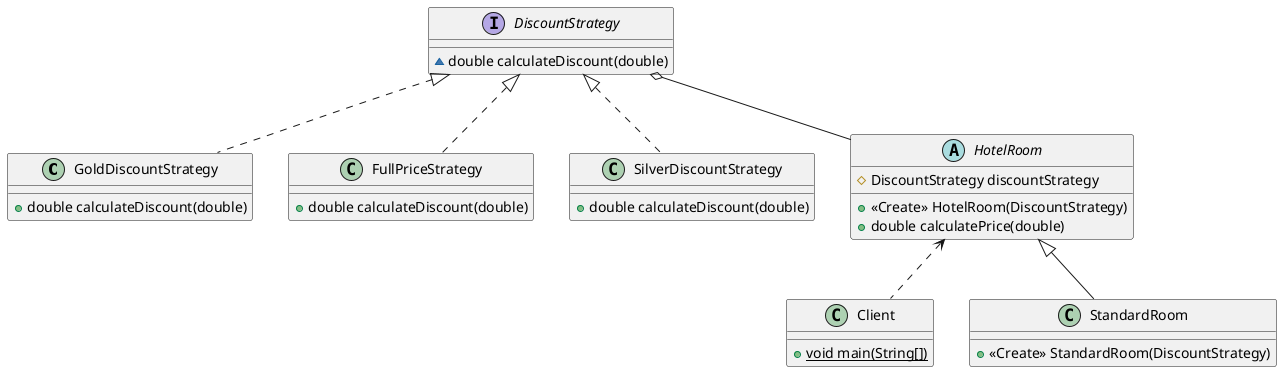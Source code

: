 @startuml
class GoldDiscountStrategy {
+ double calculateDiscount(double)
}

class Client {
+ {static} void main(String[])
}

class FullPriceStrategy {
+ double calculateDiscount(double)
}

class SilverDiscountStrategy {
+ double calculateDiscount(double)
}

class StandardRoom {
+ <<Create>> StandardRoom(DiscountStrategy)
}

interface DiscountStrategy {
~ double calculateDiscount(double)
}

abstract class HotelRoom {
# DiscountStrategy discountStrategy
+ <<Create>> HotelRoom(DiscountStrategy)
+ double calculatePrice(double)
}




DiscountStrategy <|.. GoldDiscountStrategy
DiscountStrategy <|.. FullPriceStrategy
DiscountStrategy <|.. SilverDiscountStrategy
HotelRoom <|-- StandardRoom
DiscountStrategy o-- HotelRoom
HotelRoom <.. Client
@enduml